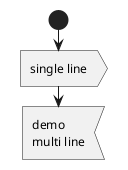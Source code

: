 {
  "sha1": "qghblfy8zro5pcigy09isbmk2agxxzs",
  "insertion": {
    "when": "2024-06-04T17:28:42.410Z",
    "url": "https://forum.plantuml.net/11518/issues-with-final-separator-latex-math-expression-activity?show=17270#c17270",
    "user": "plantuml@gmail.com"
  }
}
@startuml
start
:single line; <<output>>
:demo
multi line; <<input>>
@enduml

